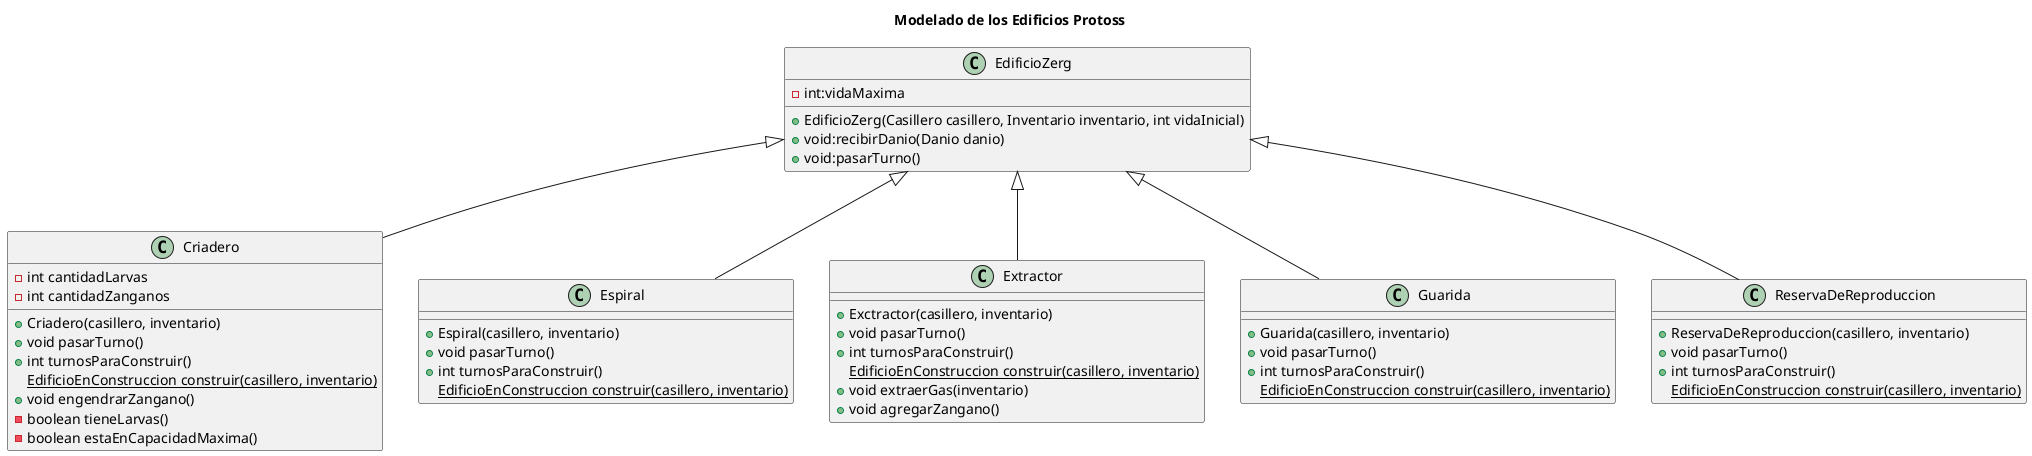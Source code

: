 @startuml
title Modelado de los Edificios Protoss


class EdificioZerg{
 - int:vidaMaxima
 + EdificioZerg(Casillero casillero, Inventario inventario, int vidaInicial)
 + void:recibirDanio(Danio danio)
 + void:pasarTurno()
}

class Criadero{
 - int cantidadLarvas
 - int cantidadZanganos
 + Criadero(casillero, inventario)
 + void pasarTurno()
 + int turnosParaConstruir()
 {static} EdificioEnConstruccion construir(casillero, inventario)
 + void engendrarZangano()
 - boolean tieneLarvas()
 - boolean estaEnCapacidadMaxima()
}

class Espiral{
 + Espiral(casillero, inventario)
 + void pasarTurno()
 + int turnosParaConstruir()
 {static} EdificioEnConstruccion construir(casillero, inventario)
}

class Extractor {
 + Exctractor(casillero, inventario)
 + void pasarTurno()
 + int turnosParaConstruir()
 {static} EdificioEnConstruccion construir(casillero, inventario)
 + void extraerGas(inventario)
 + void agregarZangano()
}

class Guarida{
 + Guarida(casillero, inventario)
 + void pasarTurno()
 + int turnosParaConstruir()
 {static} EdificioEnConstruccion construir(casillero, inventario)
}

class ReservaDeReproduccion {
 + ReservaDeReproduccion(casillero, inventario)
 + void pasarTurno()
 + int turnosParaConstruir()
 {static} EdificioEnConstruccion construir(casillero, inventario)
}

EdificioZerg <|-- ReservaDeReproduccion
EdificioZerg <|-- Guarida
EdificioZerg <|-- Extractor
EdificioZerg <|-- Espiral
EdificioZerg <|-- Criadero


@enduml